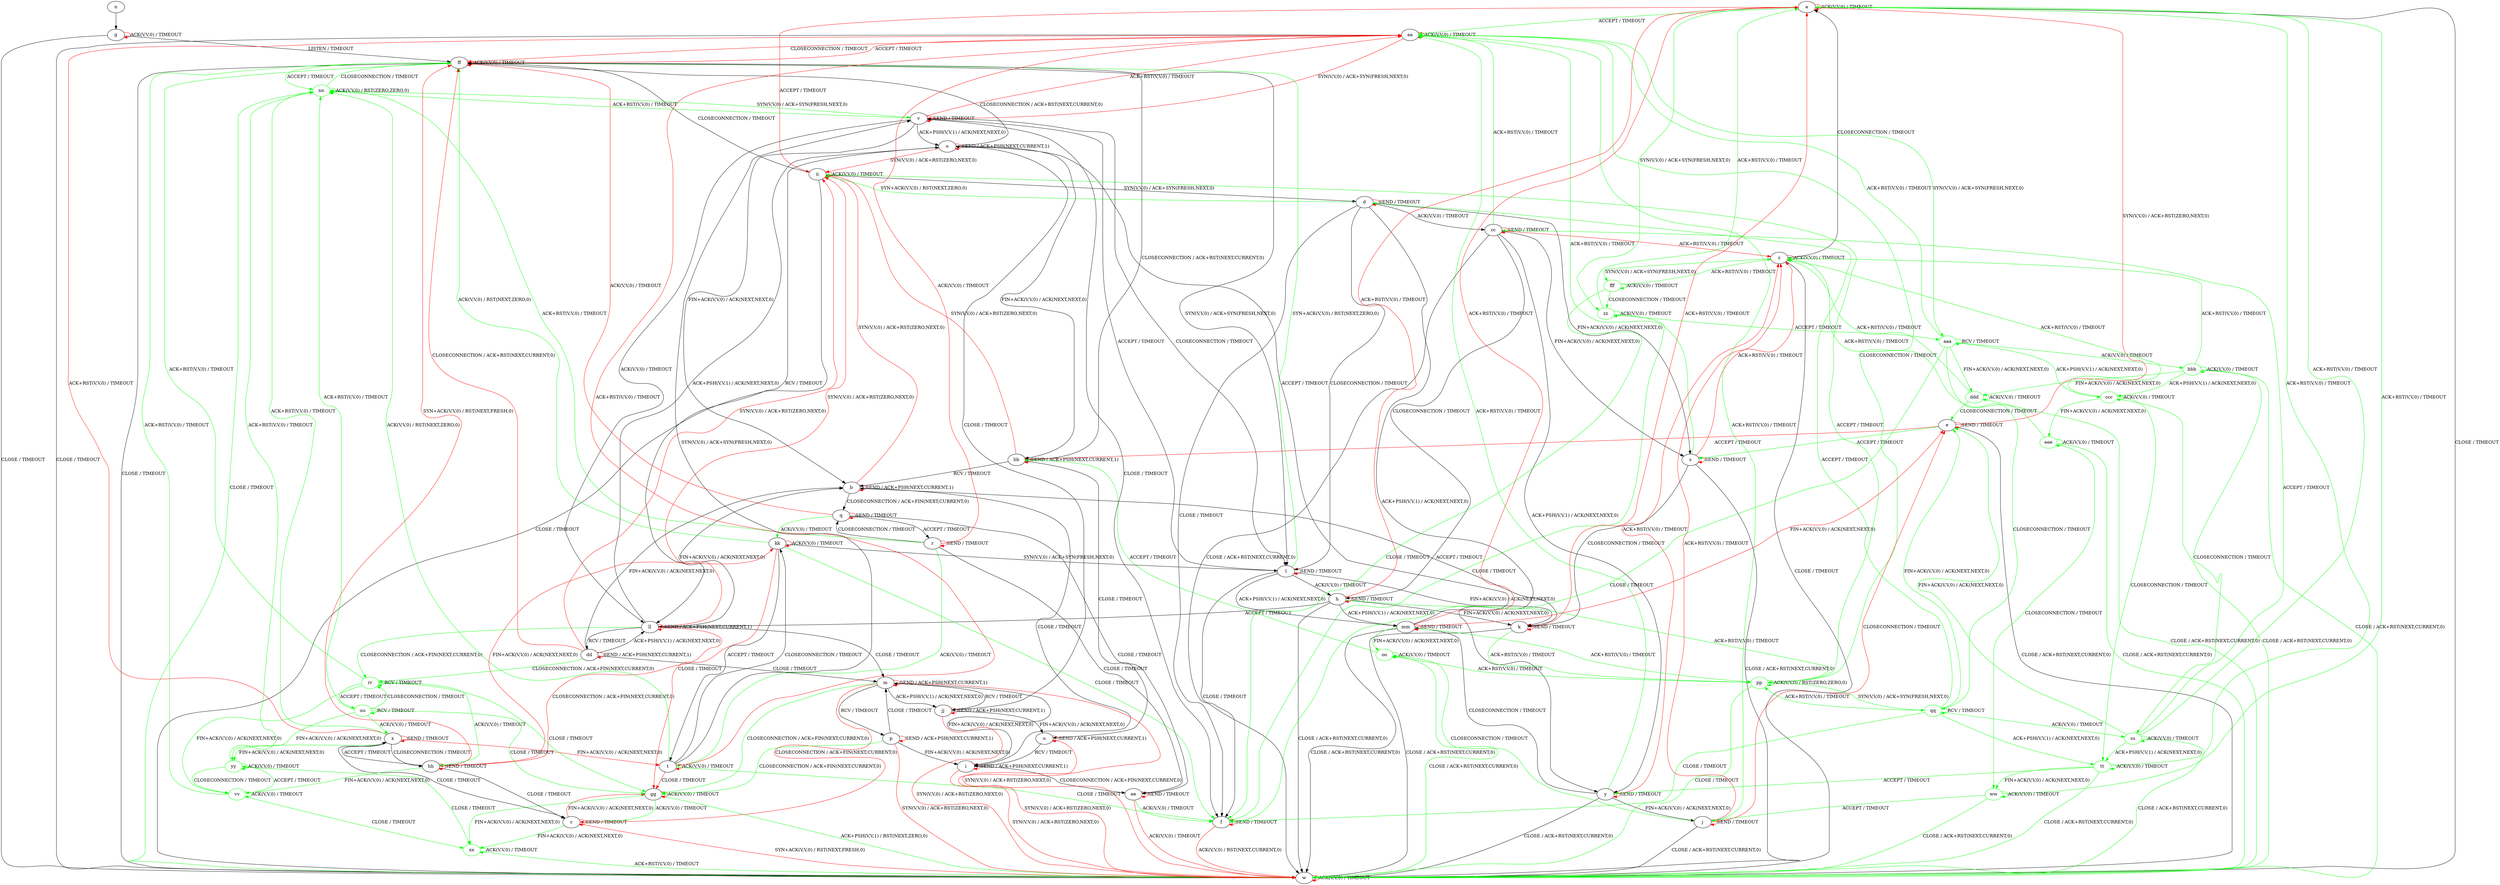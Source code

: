 digraph "" {
	graph ["Incoming time"=4.756190299987793,
		"Outgoing time"=5.961308717727661,
		Output="{'States': 58, 'Transitions': 871, 'Filename': '../results/tcp/TCP_Windows8_Server-TCP_Linux_Server-msat-4.dot'}",
		Reference="{'States': 39, 'Transitions': 495, 'Filename': '../subjects/tcp/TCP_Windows8_Server.dot'}",
		Solver=msat,
		Updated="{'States': 58, 'Transitions': 685, 'Filename': '../subjects/tcp/TCP_Linux_Server.dot'}",
		"f-measure"=0.5237288135593221,
		precision=0.4510948905109489,
		recall=0.6242424242424243
	];
	a -> a [key=0,
	color=red,
	label="ACK(V,V,0) / TIMEOUT"];
a -> w [key=0,
label="CLOSE / TIMEOUT"];
a -> aa [key=0,
color=green,
label="ACCEPT / TIMEOUT"];
a -> ii [key=0,
color=red,
label="ACCEPT / TIMEOUT"];
zz [color=green];
a -> zz [key=0,
color=green,
label="SYN(V,V,0) / ACK+SYN(FRESH,NEXT,0)"];
b -> b [key=0,
color=red,
label="SEND / ACK+PSH(NEXT,CURRENT,1)"];
b -> i [key=0,
label="CLOSE / TIMEOUT"];
b -> q [key=0,
label="CLOSECONNECTION / ACK+FIN(NEXT,CURRENT,0)"];
b -> ii [key=0,
color=red,
label="SYN(V,V,0) / ACK+RST(ZERO,NEXT,0)"];
c -> c [key=0,
color=red,
label="SEND / TIMEOUT"];
c -> w [key=0,
color=red,
label="SYN+ACK(V,V,0) / RST(NEXT,FRESH,0)"];
c -> gg [key=0,
color=red,
label="FIN+ACK(V,V,0) / ACK(NEXT,NEXT,0)"];
xx [color=green];
c -> xx [key=0,
color=green,
label="FIN+ACK(V,V,0) / ACK(NEXT,NEXT,0)"];
d -> d [key=0,
color=red,
label="SEND / TIMEOUT"];
d -> f [key=0,
label="CLOSE / TIMEOUT"];
d -> l [key=0,
label="CLOSECONNECTION / TIMEOUT"];
d -> s [key=0,
label="FIN+ACK(V,V,0) / ACK(NEXT,NEXT,0)"];
d -> y [key=0,
label="ACK+PSH(V,V,1) / ACK(NEXT,NEXT,0)"];
d -> cc [key=0,
label="ACK(V,V,0) / TIMEOUT"];
d -> ii [key=0,
color=green,
label="SYN+ACK(V,V,0) / RST(NEXT,ZERO,0)"];
e -> a [key=0,
color=red,
label="SYN(V,V,0) / ACK+RST(ZERO,NEXT,0)"];
e -> e [key=0,
color=red,
label="SEND / TIMEOUT"];
e -> s [key=0,
color=green,
label="ACCEPT / TIMEOUT"];
e -> w [key=0,
label="CLOSE / ACK+RST(NEXT,CURRENT,0)"];
e -> bb [key=0,
color=red,
label="ACCEPT / TIMEOUT"];
f -> f [key=0,
color=red,
label="SEND / TIMEOUT"];
f -> w [key=0,
color=red,
label="ACK(V,V,0) / RST(NEXT,CURRENT,0)"];
g -> g [key=0,
color=red,
label="ACK(V,V,0) / TIMEOUT"];
g -> w [key=0,
label="CLOSE / TIMEOUT"];
g -> ff [key=0,
label="LISTEN / TIMEOUT"];
h -> a [key=0,
color=red,
label="ACK+RST(V,V,0) / TIMEOUT"];
h -> h [key=0,
color=red,
label="SEND / TIMEOUT"];
h -> k [key=0,
label="FIN+ACK(V,V,0) / ACK(NEXT,NEXT,0)"];
h -> w [key=0,
label="CLOSE / ACK+RST(NEXT,CURRENT,0)"];
h -> ll [key=0,
label="ACCEPT / TIMEOUT"];
h -> mm [key=0,
label="ACK+PSH(V,V,1) / ACK(NEXT,NEXT,0)"];
pp [color=green];
h -> pp [key=0,
color=green,
label="ACK+RST(V,V,0) / TIMEOUT"];
i -> i [key=0,
color=red,
label="SEND / ACK+PSH(NEXT,CURRENT,1)"];
i -> w [key=0,
color=red,
label="SYN(V,V,0) / ACK+RST(ZERO,NEXT,0)"];
i -> ee [key=0,
label="CLOSECONNECTION / ACK+FIN(NEXT,CURRENT,0)"];
j -> e [key=0,
color=red,
label="CLOSECONNECTION / TIMEOUT"];
j -> j [key=0,
color=red,
label="SEND / TIMEOUT"];
j -> w [key=0,
label="CLOSE / ACK+RST(NEXT,CURRENT,0)"];
j -> z [key=0,
color=red,
label="ACK+RST(V,V,0) / TIMEOUT"];
j -> aa [key=0,
color=green,
label="ACK+RST(V,V,0) / TIMEOUT"];
oo [color=green];
j -> oo [key=0,
color=green,
label="CLOSECONNECTION / TIMEOUT"];
k -> a [key=0,
color=red,
label="ACK+RST(V,V,0) / TIMEOUT"];
k -> b [key=0,
label="ACCEPT / TIMEOUT"];
k -> k [key=0,
color=red,
label="SEND / TIMEOUT"];
k -> w [key=0,
label="CLOSE / ACK+RST(NEXT,CURRENT,0)"];
k -> pp [key=0,
color=green,
label="ACK+RST(V,V,0) / TIMEOUT"];
l -> f [key=0,
label="CLOSE / TIMEOUT"];
l -> h [key=0,
label="ACK(V,V,0) / TIMEOUT"];
l -> k [key=0,
label="FIN+ACK(V,V,0) / ACK(NEXT,NEXT,0)"];
l -> l [key=0,
color=red,
label="SEND / TIMEOUT"];
l -> v [key=0,
label="ACCEPT / TIMEOUT"];
l -> ff [key=0,
color=green,
label="SYN+ACK(V,V,0) / RST(NEXT,ZERO,0)"];
l -> mm [key=0,
label="ACK+PSH(V,V,1) / ACK(NEXT,NEXT,0)"];
m -> c [key=0,
color=red,
label="CLOSECONNECTION / ACK+FIN(NEXT,CURRENT,0)"];
m -> i [key=0,
label="FIN+ACK(V,V,0) / ACK(NEXT,NEXT,0)"];
m -> m [key=0,
color=red,
label="SEND / ACK+PSH(NEXT,CURRENT,1)"];
m -> p [key=0,
label="RCV / TIMEOUT"];
m -> w [key=0,
color=red,
label="SYN(V,V,0) / ACK+RST(ZERO,NEXT,0)"];
m -> gg [key=0,
color=green,
label="CLOSECONNECTION / ACK+FIN(NEXT,CURRENT,0)"];
m -> jj [key=0,
label="ACK+PSH(V,V,1) / ACK(NEXT,NEXT,0)"];
n -> g [key=0];
o -> o [key=0,
color=red,
label="SEND / ACK+PSH(NEXT,CURRENT,1)"];
o -> bb [key=0,
label="FIN+ACK(V,V,0) / ACK(NEXT,NEXT,0)"];
o -> ff [key=0,
label="CLOSECONNECTION / ACK+RST(NEXT,CURRENT,0)"];
o -> ii [key=0,
color=red,
label="SYN(V,V,0) / ACK+RST(ZERO,NEXT,0)"];
o -> jj [key=0,
label="CLOSE / TIMEOUT"];
o -> ll [key=0,
label="RCV / TIMEOUT"];
p -> i [key=0,
label="FIN+ACK(V,V,0) / ACK(NEXT,NEXT,0)"];
p -> m [key=0,
label="CLOSE / TIMEOUT"];
p -> p [key=0,
color=red,
label="SEND / ACK+PSH(NEXT,CURRENT,1)"];
p -> w [key=0,
color=red,
label="SYN(V,V,0) / ACK+RST(ZERO,NEXT,0)"];
p -> gg [key=0,
color=green,
label="CLOSECONNECTION / ACK+FIN(NEXT,CURRENT,0)"];
q -> q [key=0,
color=red,
label="SEND / TIMEOUT"];
q -> r [key=0,
label="ACCEPT / TIMEOUT"];
q -> ee [key=0,
label="CLOSE / TIMEOUT"];
q -> ff [key=0,
color=red,
label="ACK(V,V,0) / TIMEOUT"];
q -> kk [key=0,
color=green,
label="ACK(V,V,0) / TIMEOUT"];
r -> q [key=0,
label="CLOSECONNECTION / TIMEOUT"];
r -> r [key=0,
color=red,
label="SEND / TIMEOUT"];
r -> t [key=0,
color=green,
label="ACK(V,V,0) / TIMEOUT"];
r -> aa [key=0,
color=red,
label="ACK(V,V,0) / TIMEOUT"];
r -> ee [key=0,
label="CLOSE / TIMEOUT"];
nn [color=green];
r -> nn [key=0,
color=green,
label="ACK+RST(V,V,0) / TIMEOUT"];
s -> k [key=0,
label="CLOSECONNECTION / TIMEOUT"];
s -> s [key=0,
color=red,
label="SEND / TIMEOUT"];
s -> w [key=0,
label="CLOSE / ACK+RST(NEXT,CURRENT,0)"];
s -> z [key=0,
color=red,
label="ACK+RST(V,V,0) / TIMEOUT"];
s -> aa [key=0,
color=green,
label="ACK+RST(V,V,0) / TIMEOUT"];
t -> f [key=0,
color=green,
label="CLOSE / TIMEOUT"];
t -> t [key=0,
color=red,
label="ACK(V,V,0) / TIMEOUT"];
t -> v [key=0,
label="SYN(V,V,0) / ACK+SYN(FRESH,NEXT,0)"];
t -> aa [key=0,
color=red,
label="ACK+RST(V,V,0) / TIMEOUT"];
t -> gg [key=0,
color=red,
label="CLOSE / TIMEOUT"];
t -> kk [key=0,
label="CLOSECONNECTION / TIMEOUT"];
t -> nn [key=0,
color=green,
label="ACK(V,V,0) / RST(NEXT,ZERO,0)"];
u -> i [key=0,
label="RCV / TIMEOUT"];
u -> u [key=0,
color=red,
label="SEND / ACK+PSH(NEXT,CURRENT,1)"];
u -> w [key=0,
color=red,
label="SYN(V,V,0) / ACK+RST(ZERO,NEXT,0)"];
v -> b [key=0,
label="FIN+ACK(V,V,0) / ACK(NEXT,NEXT,0)"];
v -> f [key=0,
label="CLOSE / TIMEOUT"];
v -> l [key=0,
label="CLOSECONNECTION / TIMEOUT"];
v -> o [key=0,
label="ACK+PSH(V,V,1) / ACK(NEXT,NEXT,0)"];
v -> v [key=0,
color=red,
label="SEND / TIMEOUT"];
v -> aa [key=0,
color=red,
label="ACK+RST(V,V,0) / TIMEOUT"];
v -> ll [key=0,
label="ACK(V,V,0) / TIMEOUT"];
v -> nn [key=0,
color=green,
label="ACK+RST(V,V,0) / TIMEOUT"];
w -> w [key=0,
color=red,
label="ACK(V,V,0) / TIMEOUT"];
x -> c [key=0,
label="CLOSE / TIMEOUT"];
x -> t [key=0,
color=red,
label="FIN+ACK(V,V,0) / ACK(NEXT,NEXT,0)"];
x -> x [key=0,
color=red,
label="SEND / TIMEOUT"];
x -> aa [key=0,
color=red,
label="ACK+RST(V,V,0) / TIMEOUT"];
x -> hh [key=0,
label="CLOSECONNECTION / TIMEOUT"];
x -> nn [key=0,
color=green,
label="ACK+RST(V,V,0) / TIMEOUT"];
yy [color=green];
x -> yy [key=0,
color=green,
label="FIN+ACK(V,V,0) / ACK(NEXT,NEXT,0)"];
y -> j [key=0,
label="FIN+ACK(V,V,0) / ACK(NEXT,NEXT,0)"];
y -> w [key=0,
label="CLOSE / ACK+RST(NEXT,CURRENT,0)"];
y -> y [key=0,
color=red,
label="SEND / TIMEOUT"];
y -> z [key=0,
color=red,
label="ACK+RST(V,V,0) / TIMEOUT"];
y -> aa [key=0,
color=green,
label="ACK+RST(V,V,0) / TIMEOUT"];
y -> mm [key=0,
label="CLOSECONNECTION / TIMEOUT"];
z -> a [key=0,
label="CLOSECONNECTION / TIMEOUT"];
z -> w [key=0,
label="CLOSE / TIMEOUT"];
z -> z [key=0,
color=red,
label="ACK(V,V,0) / TIMEOUT"];
fff [color=green];
z -> fff [key=0,
color=green,
label="SYN(V,V,0) / ACK+SYN(FRESH,NEXT,0)"];
aa -> v [key=0,
color=red,
label="SYN(V,V,0) / ACK+SYN(FRESH,NEXT,0)"];
aa -> w [key=0,
label="CLOSE / TIMEOUT"];
aa -> aa [key=0,
color=red,
label="ACK(V,V,0) / TIMEOUT"];
aa -> ff [key=0,
color=red,
label="CLOSECONNECTION / TIMEOUT"];
aa -> pp [key=0,
color=green,
label="CLOSECONNECTION / TIMEOUT"];
aaa [color=green];
aa -> aaa [key=0,
color=green,
label="SYN(V,V,0) / ACK+SYN(FRESH,NEXT,0)"];
bb -> b [key=0,
label="RCV / TIMEOUT"];
bb -> u [key=0,
label="CLOSE / TIMEOUT"];
bb -> bb [key=0,
color=red,
label="SEND / ACK+PSH(NEXT,CURRENT,1)"];
bb -> ff [key=0,
label="CLOSECONNECTION / ACK+RST(NEXT,CURRENT,0)"];
bb -> ii [key=0,
color=red,
label="SYN(V,V,0) / ACK+RST(ZERO,NEXT,0)"];
cc -> h [key=0,
label="CLOSECONNECTION / TIMEOUT"];
cc -> s [key=0,
label="FIN+ACK(V,V,0) / ACK(NEXT,NEXT,0)"];
cc -> w [key=0,
label="CLOSE / ACK+RST(NEXT,CURRENT,0)"];
cc -> y [key=0,
label="ACK+PSH(V,V,1) / ACK(NEXT,NEXT,0)"];
cc -> z [key=0,
color=red,
label="ACK+RST(V,V,0) / TIMEOUT"];
cc -> aa [key=0,
color=green,
label="ACK+RST(V,V,0) / TIMEOUT"];
cc -> cc [key=0,
color=red,
label="SEND / TIMEOUT"];
dd -> b [key=0,
label="FIN+ACK(V,V,0) / ACK(NEXT,NEXT,0)"];
dd -> m [key=0,
label="CLOSE / TIMEOUT"];
dd -> dd [key=0,
color=red,
label="SEND / ACK+PSH(NEXT,CURRENT,1)"];
dd -> ff [key=0,
color=red,
label="CLOSECONNECTION / ACK+RST(NEXT,CURRENT,0)"];
dd -> ii [key=0,
color=red,
label="SYN(V,V,0) / ACK+RST(ZERO,NEXT,0)"];
dd -> ll [key=0,
label="ACK+PSH(V,V,1) / ACK(NEXT,NEXT,0)"];
rr [color=green];
dd -> rr [key=0,
color=green,
label="CLOSECONNECTION / ACK+FIN(NEXT,CURRENT,0)"];
ee -> f [key=0,
color=green,
label="ACK(V,V,0) / TIMEOUT"];
ee -> w [key=0,
color=red,
label="ACK(V,V,0) / TIMEOUT"];
ee -> ee [key=0,
color=red,
label="SEND / TIMEOUT"];
ff -> l [key=0,
label="SYN(V,V,0) / ACK+SYN(FRESH,NEXT,0)"];
ff -> w [key=0,
label="CLOSE / TIMEOUT"];
ff -> aa [key=0,
color=red,
label="ACCEPT / TIMEOUT"];
ff -> ff [key=0,
color=red,
label="ACK(V,V,0) / TIMEOUT"];
ff -> nn [key=0,
color=green,
label="ACCEPT / TIMEOUT"];
gg -> c [key=0,
color=green,
label="ACK(V,V,0) / TIMEOUT"];
gg -> w [key=0,
color=green,
label="ACK+PSH(V,V,1) / RST(NEXT,ZERO,0)"];
gg -> gg [key=0,
color=red,
label="ACK(V,V,0) / TIMEOUT"];
gg -> xx [key=0,
color=green,
label="FIN+ACK(V,V,0) / ACK(NEXT,NEXT,0)"];
hh -> c [key=0,
label="CLOSE / TIMEOUT"];
hh -> x [key=0,
label="ACCEPT / TIMEOUT"];
hh -> ff [key=0,
color=red,
label="SYN+ACK(V,V,0) / RST(NEXT,FRESH,0)"];
hh -> hh [key=0,
color=red,
label="SEND / TIMEOUT"];
hh -> kk [key=0,
color=red,
label="FIN+ACK(V,V,0) / ACK(NEXT,NEXT,0)"];
vv [color=green];
hh -> vv [key=0,
color=green,
label="FIN+ACK(V,V,0) / ACK(NEXT,NEXT,0)"];
ii -> d [key=0,
label="SYN(V,V,0) / ACK+SYN(FRESH,NEXT,0)"];
ii -> w [key=0,
label="CLOSE / TIMEOUT"];
ii -> ff [key=0,
label="CLOSECONNECTION / TIMEOUT"];
ii -> ii [key=0,
color=red,
label="ACK(V,V,0) / TIMEOUT"];
jj -> m [key=0,
label="RCV / TIMEOUT"];
jj -> u [key=0,
label="FIN+ACK(V,V,0) / ACK(NEXT,NEXT,0)"];
jj -> w [key=0,
color=red,
label="SYN(V,V,0) / ACK+RST(ZERO,NEXT,0)"];
jj -> jj [key=0,
color=red,
label="SEND / ACK+PSH(NEXT,CURRENT,1)"];
kk -> f [key=0,
color=green,
label="CLOSE / TIMEOUT"];
kk -> l [key=0,
label="SYN(V,V,0) / ACK+SYN(FRESH,NEXT,0)"];
kk -> t [key=0,
label="ACCEPT / TIMEOUT"];
kk -> ff [key=0,
color=green,
label="ACK(V,V,0) / RST(NEXT,ZERO,0)"];
kk -> gg [key=0,
color=red,
label="CLOSE / TIMEOUT"];
kk -> kk [key=0,
color=red,
label="ACK(V,V,0) / TIMEOUT"];
ll -> b [key=0,
label="FIN+ACK(V,V,0) / ACK(NEXT,NEXT,0)"];
ll -> m [key=0,
label="CLOSE / TIMEOUT"];
ll -> o [key=0,
label="ACK+PSH(V,V,1) / ACK(NEXT,NEXT,0)"];
ll -> dd [key=0,
label="RCV / TIMEOUT"];
ll -> hh [key=0,
color=red,
label="CLOSECONNECTION / ACK+FIN(NEXT,CURRENT,0)"];
ll -> ii [key=0,
color=red,
label="SYN(V,V,0) / ACK+RST(ZERO,NEXT,0)"];
ll -> ll [key=0,
color=red,
label="SEND / ACK+PSH(NEXT,CURRENT,1)"];
ll -> rr [key=0,
color=green,
label="CLOSECONNECTION / ACK+FIN(NEXT,CURRENT,0)"];
mm -> a [key=0,
color=red,
label="ACK+RST(V,V,0) / TIMEOUT"];
mm -> e [key=0,
color=red,
label="FIN+ACK(V,V,0) / ACK(NEXT,NEXT,0)"];
mm -> o [key=0,
label="ACCEPT / TIMEOUT"];
mm -> w [key=0,
label="CLOSE / ACK+RST(NEXT,CURRENT,0)"];
mm -> mm [key=0,
color=red,
label="SEND / TIMEOUT"];
mm -> oo [key=0,
color=green,
label="FIN+ACK(V,V,0) / ACK(NEXT,NEXT,0)"];
mm -> pp [key=0,
color=green,
label="ACK+RST(V,V,0) / TIMEOUT"];
nn -> v [key=0,
color=green,
label="SYN(V,V,0) / ACK+SYN(FRESH,NEXT,0)"];
nn -> w [key=0,
color=green,
label="CLOSE / TIMEOUT"];
nn -> ff [key=0,
color=green,
label="CLOSECONNECTION / TIMEOUT"];
nn -> nn [key=0,
color=green,
label="ACK(V,V,0) / RST(ZERO,ZERO,0)"];
oo -> w [key=0,
color=green,
label="CLOSE / ACK+RST(NEXT,CURRENT,0)"];
oo -> bb [key=0,
color=green,
label="ACCEPT / TIMEOUT"];
oo -> oo [key=0,
color=green,
label="ACK(V,V,0) / TIMEOUT"];
oo -> pp [key=0,
color=green,
label="ACK+RST(V,V,0) / TIMEOUT"];
pp -> w [key=0,
color=green,
label="CLOSE / TIMEOUT"];
pp -> ii [key=0,
color=green,
label="ACCEPT / TIMEOUT"];
pp -> pp [key=0,
color=green,
label="ACK(V,V,0) / RST(ZERO,ZERO,0)"];
qq [color=green];
pp -> qq [key=0,
color=green,
label="SYN(V,V,0) / ACK+SYN(FRESH,NEXT,0)"];
qq -> d [key=0,
color=green,
label="ACCEPT / TIMEOUT"];
qq -> e [key=0,
color=green,
label="FIN+ACK(V,V,0) / ACK(NEXT,NEXT,0)"];
qq -> f [key=0,
color=green,
label="CLOSE / TIMEOUT"];
qq -> pp [key=0,
color=green,
label="ACK+RST(V,V,0) / TIMEOUT"];
qq -> qq [key=0,
color=green,
label="RCV / TIMEOUT"];
ss [color=green];
qq -> ss [key=0,
color=green,
label="ACK(V,V,0) / TIMEOUT"];
tt [color=green];
qq -> tt [key=0,
color=green,
label="ACK+PSH(V,V,1) / ACK(NEXT,NEXT,0)"];
rr -> ff [key=0,
color=green,
label="ACK+RST(V,V,0) / TIMEOUT"];
rr -> gg [key=0,
color=green,
label="CLOSE / TIMEOUT"];
rr -> hh [key=0,
color=green,
label="ACK(V,V,0) / TIMEOUT"];
rr -> rr [key=0,
color=green,
label="RCV / TIMEOUT"];
uu [color=green];
rr -> uu [key=0,
color=green,
label="ACCEPT / TIMEOUT"];
rr -> vv [key=0,
color=green,
label="FIN+ACK(V,V,0) / ACK(NEXT,NEXT,0)"];
ss -> a [key=0,
color=green,
label="ACK+RST(V,V,0) / TIMEOUT"];
ss -> e [key=0,
color=green,
label="FIN+ACK(V,V,0) / ACK(NEXT,NEXT,0)"];
ss -> w [key=0,
color=green,
label="CLOSE / ACK+RST(NEXT,CURRENT,0)"];
ss -> cc [key=0,
color=green,
label="ACCEPT / TIMEOUT"];
ss -> ss [key=0,
color=green,
label="ACK(V,V,0) / TIMEOUT"];
ss -> tt [key=0,
color=green,
label="ACK+PSH(V,V,1) / ACK(NEXT,NEXT,0)"];
tt -> a [key=0,
color=green,
label="ACK+RST(V,V,0) / TIMEOUT"];
tt -> w [key=0,
color=green,
label="CLOSE / ACK+RST(NEXT,CURRENT,0)"];
tt -> y [key=0,
color=green,
label="ACCEPT / TIMEOUT"];
tt -> tt [key=0,
color=green,
label="ACK(V,V,0) / TIMEOUT"];
ww [color=green];
tt -> ww [key=0,
color=green,
label="FIN+ACK(V,V,0) / ACK(NEXT,NEXT,0)"];
uu -> x [key=0,
color=green,
label="ACK(V,V,0) / TIMEOUT"];
uu -> gg [key=0,
color=green,
label="CLOSE / TIMEOUT"];
uu -> nn [key=0,
color=green,
label="ACK+RST(V,V,0) / TIMEOUT"];
uu -> rr [key=0,
color=green,
label="CLOSECONNECTION / TIMEOUT"];
uu -> uu [key=0,
color=green,
label="RCV / TIMEOUT"];
uu -> yy [key=0,
color=green,
label="FIN+ACK(V,V,0) / ACK(NEXT,NEXT,0)"];
vv -> ff [key=0,
color=green,
label="ACK+RST(V,V,0) / TIMEOUT"];
vv -> vv [key=0,
color=green,
label="ACK(V,V,0) / TIMEOUT"];
vv -> xx [key=0,
color=green,
label="CLOSE / TIMEOUT"];
vv -> yy [key=0,
color=green,
label="ACCEPT / TIMEOUT"];
ww -> a [key=0,
color=green,
label="ACK+RST(V,V,0) / TIMEOUT"];
ww -> j [key=0,
color=green,
label="ACCEPT / TIMEOUT"];
ww -> w [key=0,
color=green,
label="CLOSE / ACK+RST(NEXT,CURRENT,0)"];
ww -> ww [key=0,
color=green,
label="ACK(V,V,0) / TIMEOUT"];
xx -> w [key=0,
color=green,
label="ACK+RST(V,V,0) / TIMEOUT"];
xx -> xx [key=0,
color=green,
label="ACK(V,V,0) / TIMEOUT"];
yy -> nn [key=0,
color=green,
label="ACK+RST(V,V,0) / TIMEOUT"];
yy -> vv [key=0,
color=green,
label="CLOSECONNECTION / TIMEOUT"];
yy -> xx [key=0,
color=green,
label="CLOSE / TIMEOUT"];
yy -> yy [key=0,
color=green,
label="ACK(V,V,0) / TIMEOUT"];
zz -> a [key=0,
color=green,
label="ACK+RST(V,V,0) / TIMEOUT"];
zz -> f [key=0,
color=green,
label="CLOSE / TIMEOUT"];
zz -> zz [key=0,
color=green,
label="ACK(V,V,0) / TIMEOUT"];
zz -> aaa [key=0,
color=green,
label="ACCEPT / TIMEOUT"];
aaa -> f [key=0,
color=green,
label="CLOSE / TIMEOUT"];
aaa -> aa [key=0,
color=green,
label="ACK+RST(V,V,0) / TIMEOUT"];
aaa -> qq [key=0,
color=green,
label="CLOSECONNECTION / TIMEOUT"];
aaa -> aaa [key=0,
color=green,
label="RCV / TIMEOUT"];
bbb [color=green];
aaa -> bbb [key=0,
color=green,
label="ACK(V,V,0) / TIMEOUT"];
ccc [color=green];
aaa -> ccc [key=0,
color=green,
label="ACK+PSH(V,V,1) / ACK(NEXT,NEXT,0)"];
ddd [color=green];
aaa -> ddd [key=0,
color=green,
label="FIN+ACK(V,V,0) / ACK(NEXT,NEXT,0)"];
bbb -> w [key=0,
color=green,
label="CLOSE / ACK+RST(NEXT,CURRENT,0)"];
bbb -> z [key=0,
color=green,
label="ACK+RST(V,V,0) / TIMEOUT"];
bbb -> ss [key=0,
color=green,
label="CLOSECONNECTION / TIMEOUT"];
bbb -> bbb [key=0,
color=green,
label="ACK(V,V,0) / TIMEOUT"];
bbb -> ccc [key=0,
color=green,
label="ACK+PSH(V,V,1) / ACK(NEXT,NEXT,0)"];
bbb -> ddd [key=0,
color=green,
label="FIN+ACK(V,V,0) / ACK(NEXT,NEXT,0)"];
ccc -> w [key=0,
color=green,
label="CLOSE / ACK+RST(NEXT,CURRENT,0)"];
ccc -> z [key=0,
color=green,
label="ACK+RST(V,V,0) / TIMEOUT"];
ccc -> tt [key=0,
color=green,
label="CLOSECONNECTION / TIMEOUT"];
ccc -> ccc [key=0,
color=green,
label="ACK(V,V,0) / TIMEOUT"];
eee [color=green];
ccc -> eee [key=0,
color=green,
label="FIN+ACK(V,V,0) / ACK(NEXT,NEXT,0)"];
ddd -> e [key=0,
color=green,
label="CLOSECONNECTION / TIMEOUT"];
ddd -> w [key=0,
color=green,
label="CLOSE / ACK+RST(NEXT,CURRENT,0)"];
ddd -> z [key=0,
color=green,
label="ACK+RST(V,V,0) / TIMEOUT"];
ddd -> ddd [key=0,
color=green,
label="ACK(V,V,0) / TIMEOUT"];
eee -> w [key=0,
color=green,
label="CLOSE / ACK+RST(NEXT,CURRENT,0)"];
eee -> z [key=0,
color=green,
label="ACK+RST(V,V,0) / TIMEOUT"];
eee -> ww [key=0,
color=green,
label="CLOSECONNECTION / TIMEOUT"];
eee -> eee [key=0,
color=green,
label="ACK(V,V,0) / TIMEOUT"];
fff -> f [key=0,
color=green,
label="CLOSE / TIMEOUT"];
fff -> z [key=0,
color=green,
label="ACK+RST(V,V,0) / TIMEOUT"];
fff -> zz [key=0,
color=green,
label="CLOSECONNECTION / TIMEOUT"];
fff -> fff [key=0,
color=green,
label="ACK(V,V,0) / TIMEOUT"];
}
